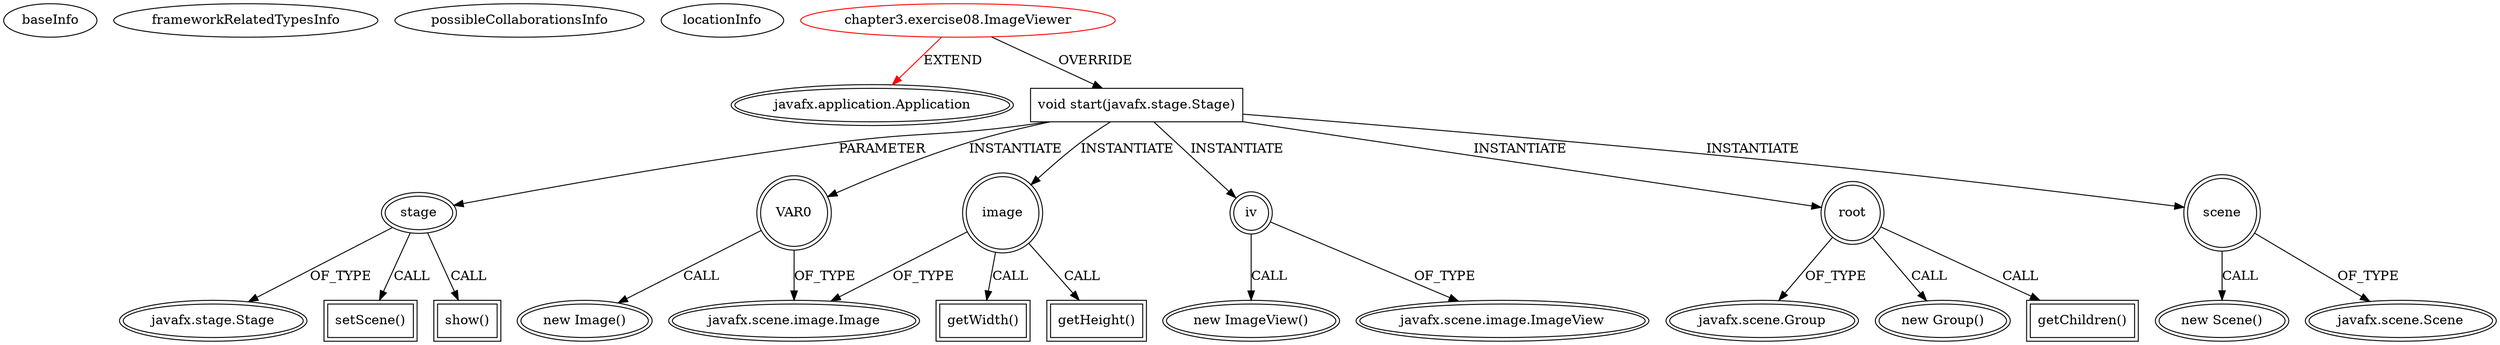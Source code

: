 digraph {
baseInfo[graphId=4496,category="extension_graph",isAnonymous=false,possibleRelation=false]
frameworkRelatedTypesInfo[0="javafx.application.Application"]
possibleCollaborationsInfo[]
locationInfo[projectName="tatsuyafw-java8-training",filePath="/tatsuyafw-java8-training/java8-training-master/src/chapter3/exercise08/ImageViewer.java",contextSignature="ImageViewer",graphId="4496"]
0[label="chapter3.exercise08.ImageViewer",vertexType="ROOT_CLIENT_CLASS_DECLARATION",isFrameworkType=false,color=red]
1[label="javafx.application.Application",vertexType="FRAMEWORK_CLASS_TYPE",isFrameworkType=true,peripheries=2]
2[label="void start(javafx.stage.Stage)",vertexType="OVERRIDING_METHOD_DECLARATION",isFrameworkType=false,shape=box]
3[label="stage",vertexType="PARAMETER_DECLARATION",isFrameworkType=true,peripheries=2]
4[label="javafx.stage.Stage",vertexType="FRAMEWORK_CLASS_TYPE",isFrameworkType=true,peripheries=2]
6[label="VAR0",vertexType="VARIABLE_EXPRESION",isFrameworkType=true,peripheries=2,shape=circle]
7[label="javafx.scene.image.Image",vertexType="FRAMEWORK_CLASS_TYPE",isFrameworkType=true,peripheries=2]
5[label="new Image()",vertexType="CONSTRUCTOR_CALL",isFrameworkType=true,peripheries=2]
8[label="image",vertexType="VARIABLE_EXPRESION",isFrameworkType=true,peripheries=2,shape=circle]
9[label="getWidth()",vertexType="INSIDE_CALL",isFrameworkType=true,peripheries=2,shape=box]
12[label="getHeight()",vertexType="INSIDE_CALL",isFrameworkType=true,peripheries=2,shape=box]
14[label="iv",vertexType="VARIABLE_EXPRESION",isFrameworkType=true,peripheries=2,shape=circle]
15[label="javafx.scene.image.ImageView",vertexType="FRAMEWORK_CLASS_TYPE",isFrameworkType=true,peripheries=2]
13[label="new ImageView()",vertexType="CONSTRUCTOR_CALL",isFrameworkType=true,peripheries=2]
17[label="root",vertexType="VARIABLE_EXPRESION",isFrameworkType=true,peripheries=2,shape=circle]
18[label="javafx.scene.Group",vertexType="FRAMEWORK_CLASS_TYPE",isFrameworkType=true,peripheries=2]
16[label="new Group()",vertexType="CONSTRUCTOR_CALL",isFrameworkType=true,peripheries=2]
20[label="scene",vertexType="VARIABLE_EXPRESION",isFrameworkType=true,peripheries=2,shape=circle]
21[label="javafx.scene.Scene",vertexType="FRAMEWORK_CLASS_TYPE",isFrameworkType=true,peripheries=2]
19[label="new Scene()",vertexType="CONSTRUCTOR_CALL",isFrameworkType=true,peripheries=2]
23[label="getChildren()",vertexType="INSIDE_CALL",isFrameworkType=true,peripheries=2,shape=box]
25[label="setScene()",vertexType="INSIDE_CALL",isFrameworkType=true,peripheries=2,shape=box]
27[label="show()",vertexType="INSIDE_CALL",isFrameworkType=true,peripheries=2,shape=box]
0->1[label="EXTEND",color=red]
0->2[label="OVERRIDE"]
3->4[label="OF_TYPE"]
2->3[label="PARAMETER"]
2->6[label="INSTANTIATE"]
6->7[label="OF_TYPE"]
6->5[label="CALL"]
2->8[label="INSTANTIATE"]
8->7[label="OF_TYPE"]
8->9[label="CALL"]
8->12[label="CALL"]
2->14[label="INSTANTIATE"]
14->15[label="OF_TYPE"]
14->13[label="CALL"]
2->17[label="INSTANTIATE"]
17->18[label="OF_TYPE"]
17->16[label="CALL"]
2->20[label="INSTANTIATE"]
20->21[label="OF_TYPE"]
20->19[label="CALL"]
17->23[label="CALL"]
3->25[label="CALL"]
3->27[label="CALL"]
}
